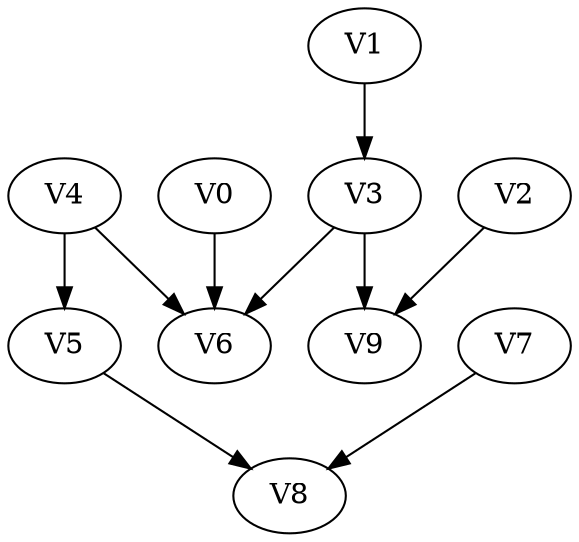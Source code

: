 strict digraph my_dotgraph {
concentrate=True;
V0;
V1;
V2;
V3;
V4;
V5;
V6;
V7;
V8;
V9;
V0 -> V6;
V1 -> V3;
V2 -> V9;
V3 -> V6;
V3 -> V9;
V4 -> V5;
V4 -> V6;
V5 -> V8;
V7 -> V8;
V8 
}